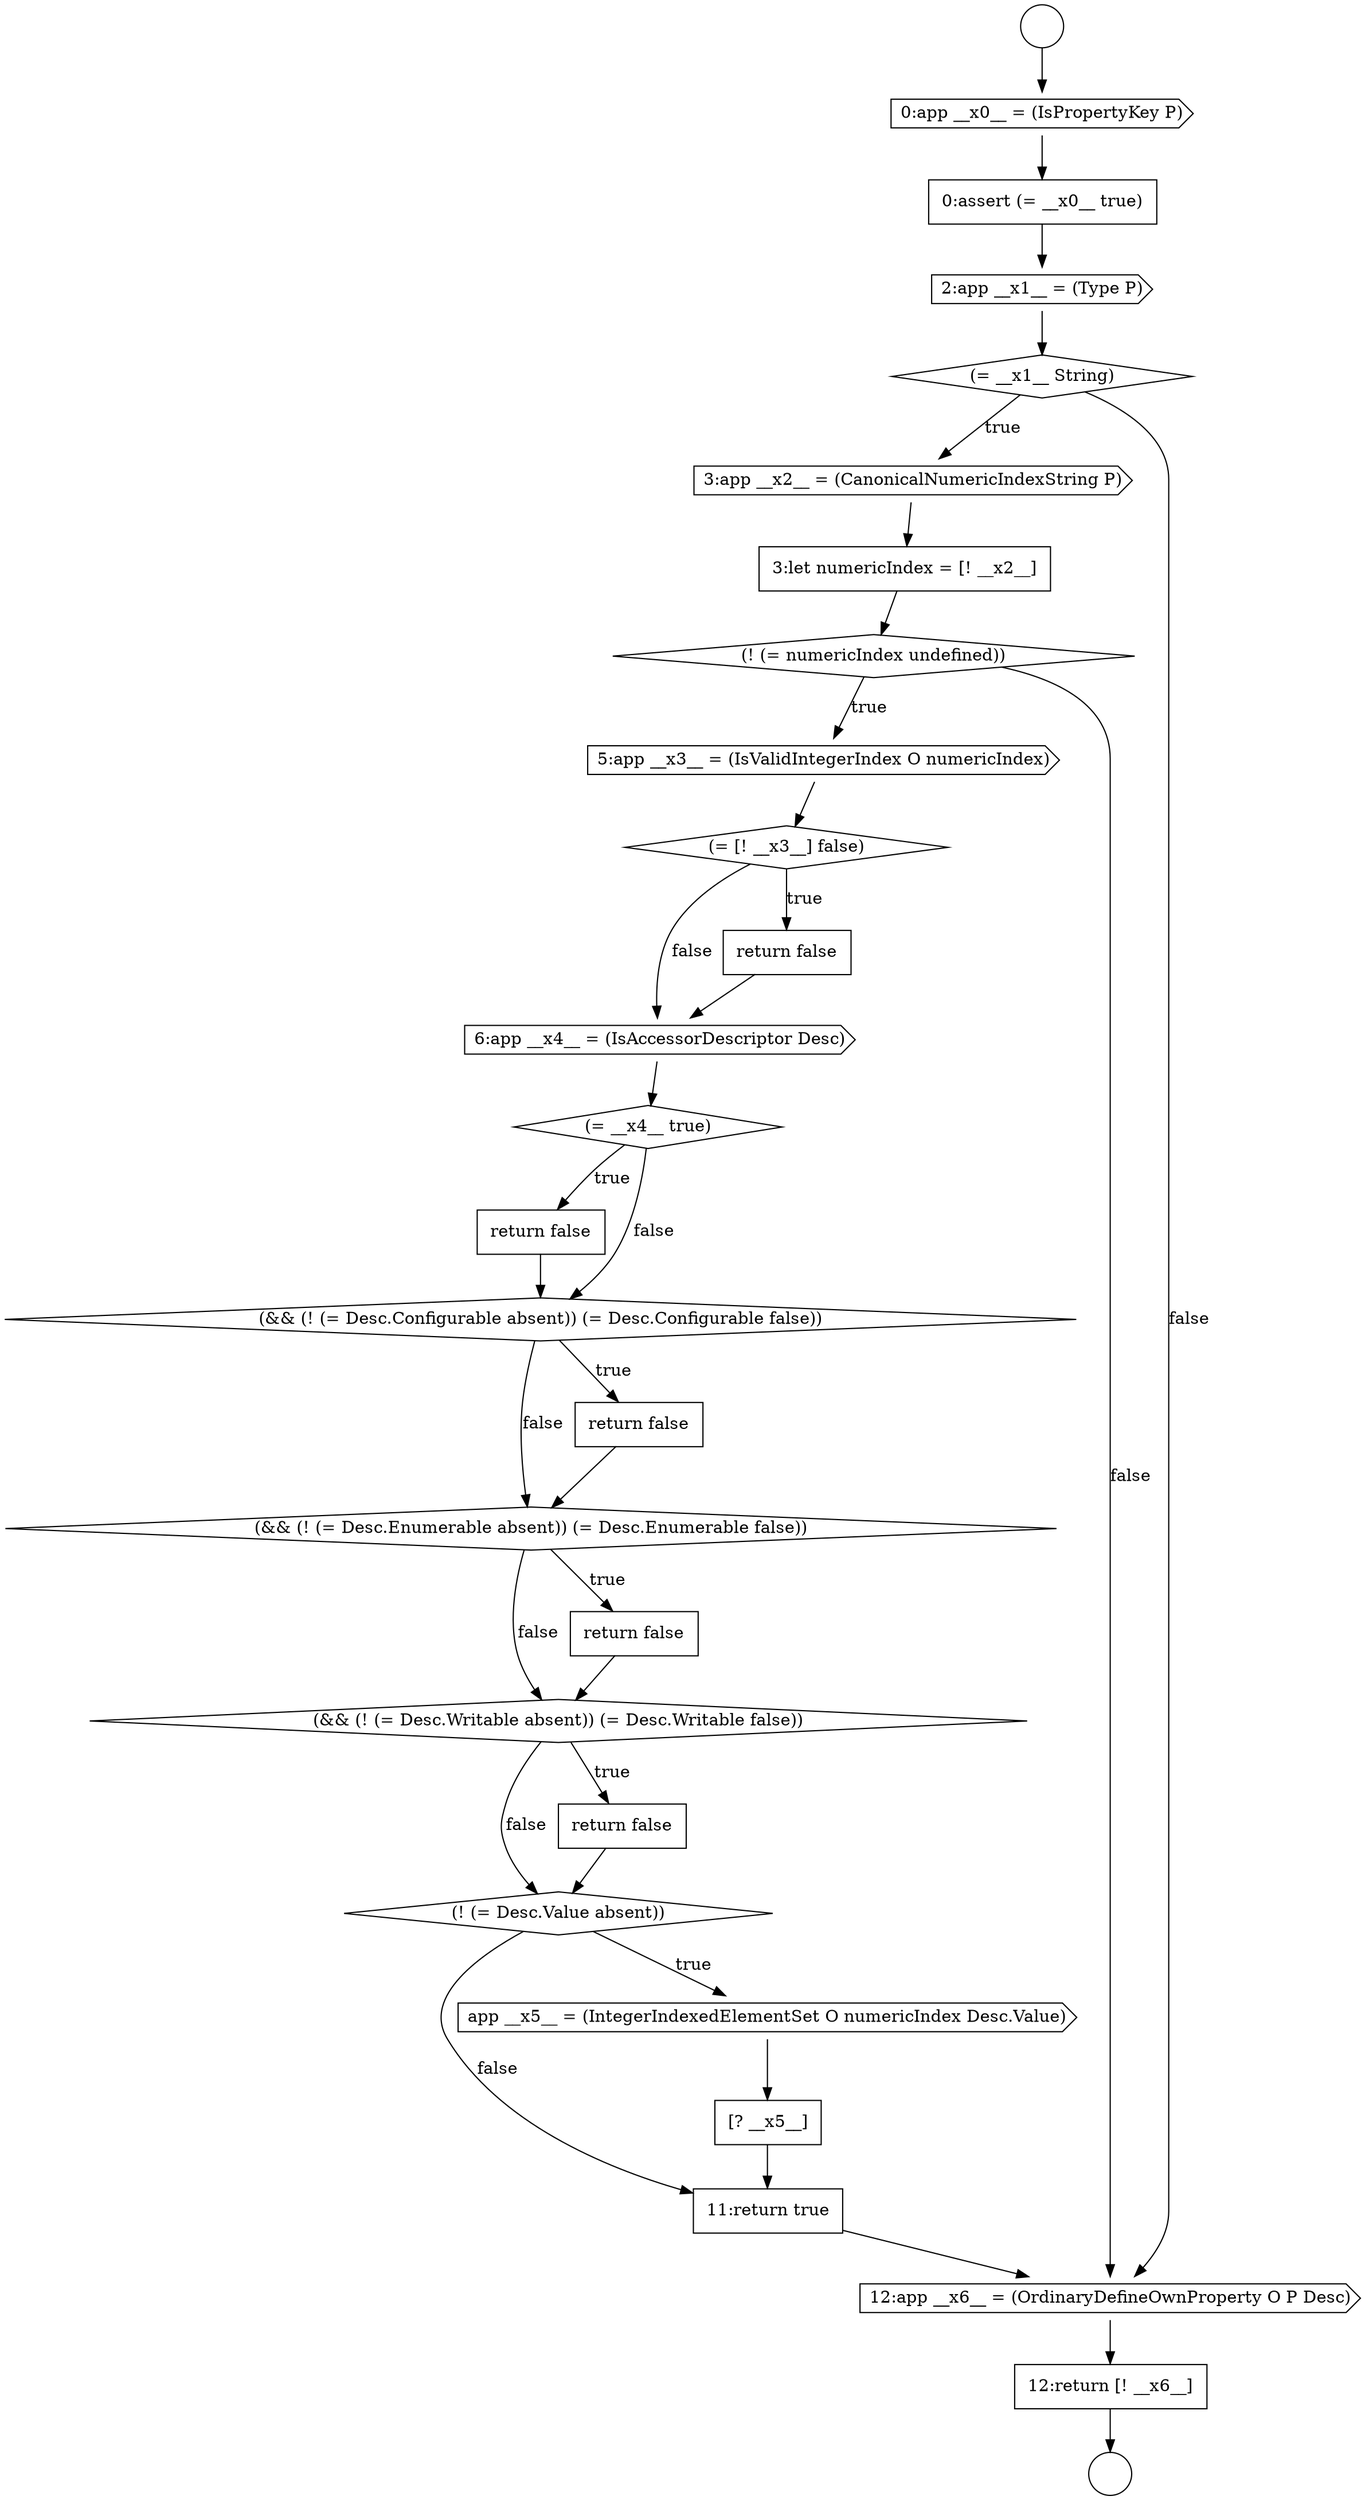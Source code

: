 digraph {
  node2933 [shape=diamond, label=<<font color="black">(= [! __x3__] false)</font>> color="black" fillcolor="white" style=filled]
  node2929 [shape=cds, label=<<font color="black">3:app __x2__ = (CanonicalNumericIndexString P)</font>> color="black" fillcolor="white" style=filled]
  node2925 [shape=cds, label=<<font color="black">0:app __x0__ = (IsPropertyKey P)</font>> color="black" fillcolor="white" style=filled]
  node2937 [shape=none, margin=0, label=<<font color="black">
    <table border="0" cellborder="1" cellspacing="0" cellpadding="10">
      <tr><td align="left">return false</td></tr>
    </table>
  </font>> color="black" fillcolor="white" style=filled]
  node2946 [shape=none, margin=0, label=<<font color="black">
    <table border="0" cellborder="1" cellspacing="0" cellpadding="10">
      <tr><td align="left">[? __x5__]</td></tr>
    </table>
  </font>> color="black" fillcolor="white" style=filled]
  node2932 [shape=cds, label=<<font color="black">5:app __x3__ = (IsValidIntegerIndex O numericIndex)</font>> color="black" fillcolor="white" style=filled]
  node2926 [shape=none, margin=0, label=<<font color="black">
    <table border="0" cellborder="1" cellspacing="0" cellpadding="10">
      <tr><td align="left">0:assert (= __x0__ true)</td></tr>
    </table>
  </font>> color="black" fillcolor="white" style=filled]
  node2938 [shape=diamond, label=<<font color="black">(&amp;&amp; (! (= Desc.Configurable absent)) (= Desc.Configurable false))</font>> color="black" fillcolor="white" style=filled]
  node2935 [shape=cds, label=<<font color="black">6:app __x4__ = (IsAccessorDescriptor Desc)</font>> color="black" fillcolor="white" style=filled]
  node2931 [shape=diamond, label=<<font color="black">(! (= numericIndex undefined))</font>> color="black" fillcolor="white" style=filled]
  node2927 [shape=cds, label=<<font color="black">2:app __x1__ = (Type P)</font>> color="black" fillcolor="white" style=filled]
  node2942 [shape=diamond, label=<<font color="black">(&amp;&amp; (! (= Desc.Writable absent)) (= Desc.Writable false))</font>> color="black" fillcolor="white" style=filled]
  node2924 [shape=circle label=" " color="black" fillcolor="white" style=filled]
  node2934 [shape=none, margin=0, label=<<font color="black">
    <table border="0" cellborder="1" cellspacing="0" cellpadding="10">
      <tr><td align="left">return false</td></tr>
    </table>
  </font>> color="black" fillcolor="white" style=filled]
  node2944 [shape=diamond, label=<<font color="black">(! (= Desc.Value absent))</font>> color="black" fillcolor="white" style=filled]
  node2930 [shape=none, margin=0, label=<<font color="black">
    <table border="0" cellborder="1" cellspacing="0" cellpadding="10">
      <tr><td align="left">3:let numericIndex = [! __x2__]</td></tr>
    </table>
  </font>> color="black" fillcolor="white" style=filled]
  node2940 [shape=diamond, label=<<font color="black">(&amp;&amp; (! (= Desc.Enumerable absent)) (= Desc.Enumerable false))</font>> color="black" fillcolor="white" style=filled]
  node2947 [shape=none, margin=0, label=<<font color="black">
    <table border="0" cellborder="1" cellspacing="0" cellpadding="10">
      <tr><td align="left">11:return true</td></tr>
    </table>
  </font>> color="black" fillcolor="white" style=filled]
  node2936 [shape=diamond, label=<<font color="black">(= __x4__ true)</font>> color="black" fillcolor="white" style=filled]
  node2941 [shape=none, margin=0, label=<<font color="black">
    <table border="0" cellborder="1" cellspacing="0" cellpadding="10">
      <tr><td align="left">return false</td></tr>
    </table>
  </font>> color="black" fillcolor="white" style=filled]
  node2943 [shape=none, margin=0, label=<<font color="black">
    <table border="0" cellborder="1" cellspacing="0" cellpadding="10">
      <tr><td align="left">return false</td></tr>
    </table>
  </font>> color="black" fillcolor="white" style=filled]
  node2945 [shape=cds, label=<<font color="black">app __x5__ = (IntegerIndexedElementSet O numericIndex Desc.Value)</font>> color="black" fillcolor="white" style=filled]
  node2923 [shape=circle label=" " color="black" fillcolor="white" style=filled]
  node2928 [shape=diamond, label=<<font color="black">(= __x1__ String)</font>> color="black" fillcolor="white" style=filled]
  node2948 [shape=cds, label=<<font color="black">12:app __x6__ = (OrdinaryDefineOwnProperty O P Desc)</font>> color="black" fillcolor="white" style=filled]
  node2949 [shape=none, margin=0, label=<<font color="black">
    <table border="0" cellborder="1" cellspacing="0" cellpadding="10">
      <tr><td align="left">12:return [! __x6__]</td></tr>
    </table>
  </font>> color="black" fillcolor="white" style=filled]
  node2939 [shape=none, margin=0, label=<<font color="black">
    <table border="0" cellborder="1" cellspacing="0" cellpadding="10">
      <tr><td align="left">return false</td></tr>
    </table>
  </font>> color="black" fillcolor="white" style=filled]
  node2925 -> node2926 [ color="black"]
  node2926 -> node2927 [ color="black"]
  node2943 -> node2944 [ color="black"]
  node2949 -> node2924 [ color="black"]
  node2941 -> node2942 [ color="black"]
  node2939 -> node2940 [ color="black"]
  node2942 -> node2943 [label=<<font color="black">true</font>> color="black"]
  node2942 -> node2944 [label=<<font color="black">false</font>> color="black"]
  node2927 -> node2928 [ color="black"]
  node2934 -> node2935 [ color="black"]
  node2948 -> node2949 [ color="black"]
  node2944 -> node2945 [label=<<font color="black">true</font>> color="black"]
  node2944 -> node2947 [label=<<font color="black">false</font>> color="black"]
  node2936 -> node2937 [label=<<font color="black">true</font>> color="black"]
  node2936 -> node2938 [label=<<font color="black">false</font>> color="black"]
  node2935 -> node2936 [ color="black"]
  node2929 -> node2930 [ color="black"]
  node2928 -> node2929 [label=<<font color="black">true</font>> color="black"]
  node2928 -> node2948 [label=<<font color="black">false</font>> color="black"]
  node2932 -> node2933 [ color="black"]
  node2945 -> node2946 [ color="black"]
  node2937 -> node2938 [ color="black"]
  node2933 -> node2934 [label=<<font color="black">true</font>> color="black"]
  node2933 -> node2935 [label=<<font color="black">false</font>> color="black"]
  node2946 -> node2947 [ color="black"]
  node2931 -> node2932 [label=<<font color="black">true</font>> color="black"]
  node2931 -> node2948 [label=<<font color="black">false</font>> color="black"]
  node2938 -> node2939 [label=<<font color="black">true</font>> color="black"]
  node2938 -> node2940 [label=<<font color="black">false</font>> color="black"]
  node2947 -> node2948 [ color="black"]
  node2940 -> node2941 [label=<<font color="black">true</font>> color="black"]
  node2940 -> node2942 [label=<<font color="black">false</font>> color="black"]
  node2930 -> node2931 [ color="black"]
  node2923 -> node2925 [ color="black"]
}
